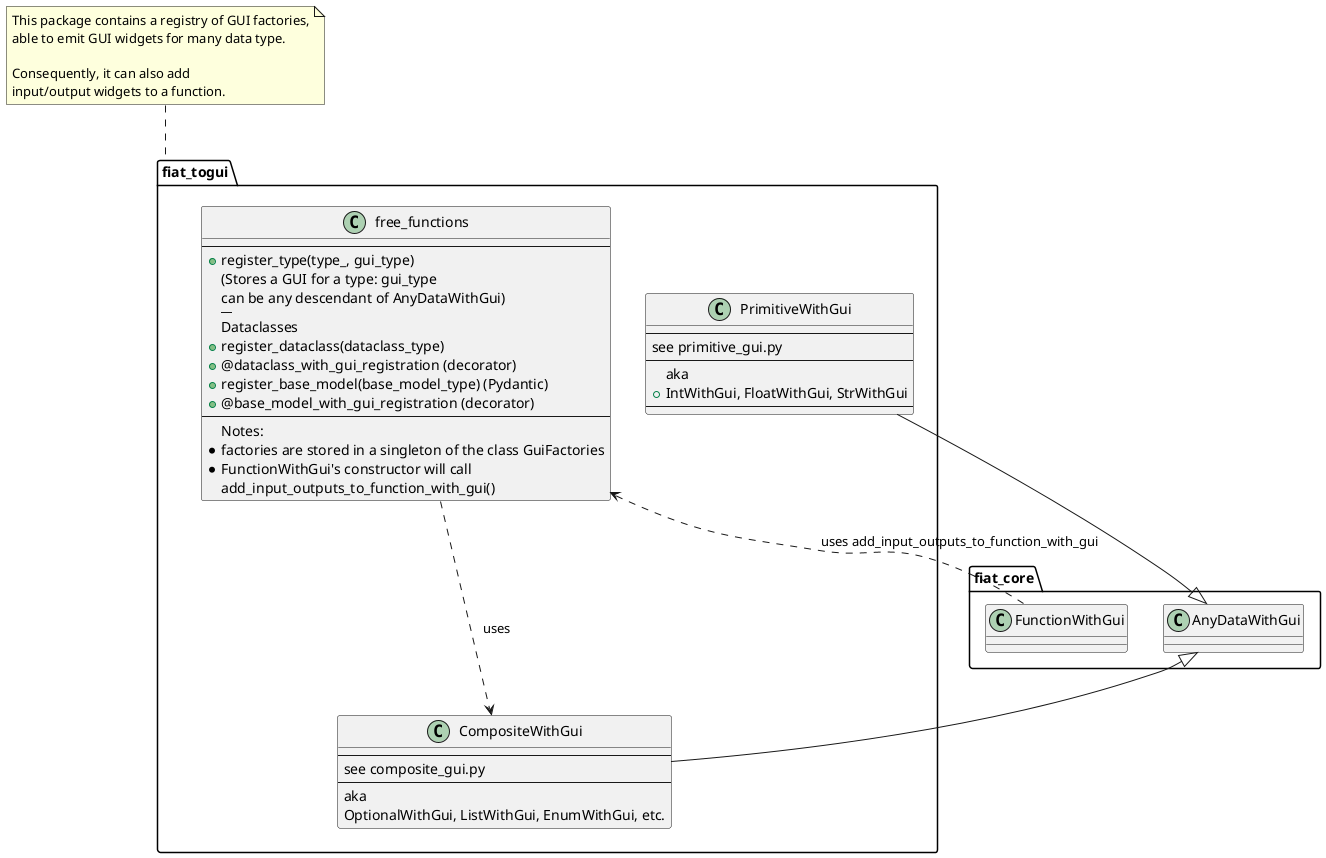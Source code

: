 @startuml


package fiat_togui {
    class free_functions {
    ---
     + register_type(type_, gui_type)
       (Stores a GUI for a type: gui_type
       can be any descendant of AnyDataWithGui)
     ----
     Dataclasses
     + register_dataclass(dataclass_type)
     + @dataclass_with_gui_registration (decorator)
     + register_base_model(base_model_type) (Pydantic)
     + @base_model_with_gui_registration (decorator)
    ---
    Notes:
     * factories are stored in a singleton of the class GuiFactories
     * FunctionWithGui's constructor will call
        add_input_outputs_to_function_with_gui()
    }

    class PrimitiveWithGui{
        ---
        see primitive_gui.py
        ---
        aka
        + IntWithGui, FloatWithGui, StrWithGui
        ---
    }

    class CompositeWithGui{
        ---
        see composite_gui.py
        ---
        aka
        OptionalWithGui, ListWithGui, EnumWithGui, etc.
    }

    free_functions ...> CompositeWithGui: uses
}
note top of fiat_togui
    This package contains a registry of GUI factories,
    able to emit GUI widgets for many data type.

    Consequently, it can also add
    input/output widgets to a function.
end note

fiat_togui.CompositeWithGui --|> fiat_core.AnyDataWithGui
fiat_togui.PrimitiveWithGui --|> fiat_core.AnyDataWithGui
fiat_core.FunctionWithGui ...> fiat_togui.free_functions : uses add_input_outputs_to_function_with_gui

@enduml

